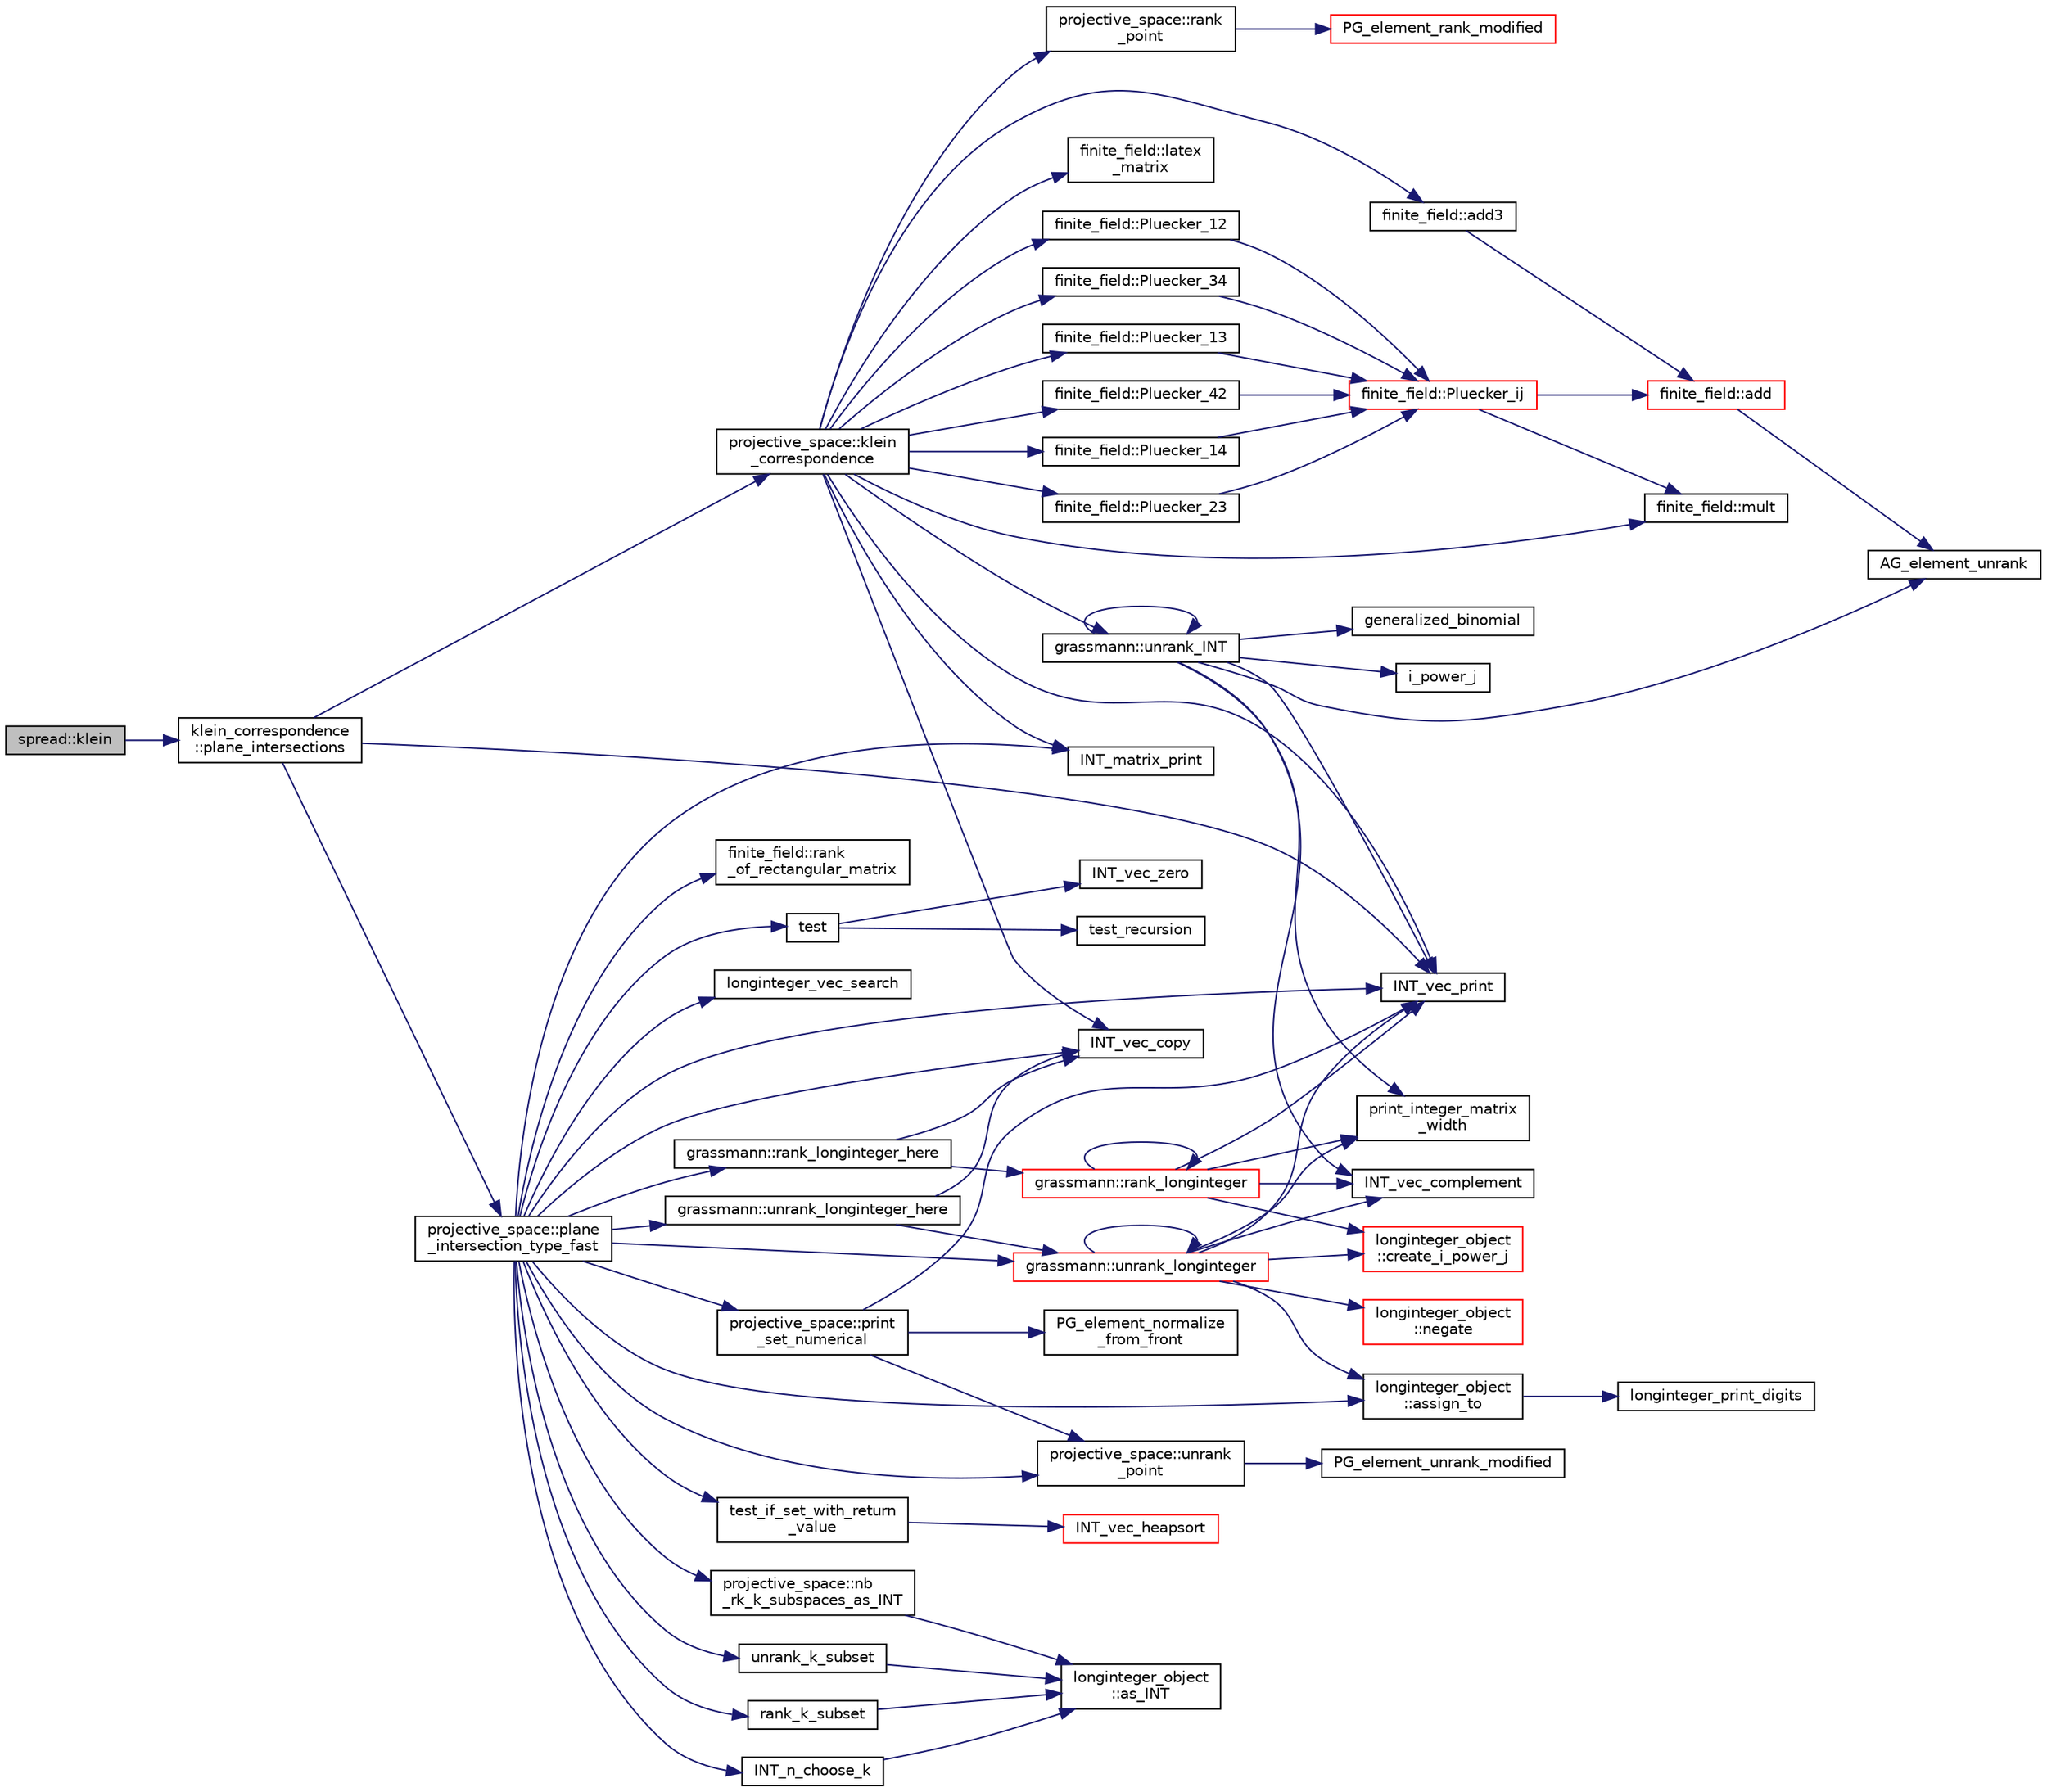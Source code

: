digraph "spread::klein"
{
  edge [fontname="Helvetica",fontsize="10",labelfontname="Helvetica",labelfontsize="10"];
  node [fontname="Helvetica",fontsize="10",shape=record];
  rankdir="LR";
  Node1324 [label="spread::klein",height=0.2,width=0.4,color="black", fillcolor="grey75", style="filled", fontcolor="black"];
  Node1324 -> Node1325 [color="midnightblue",fontsize="10",style="solid",fontname="Helvetica"];
  Node1325 [label="klein_correspondence\l::plane_intersections",height=0.2,width=0.4,color="black", fillcolor="white", style="filled",URL="$d7/d99/classklein__correspondence.html#a561aa0d3a66d19a10f9945561a5880b5"];
  Node1325 -> Node1326 [color="midnightblue",fontsize="10",style="solid",fontname="Helvetica"];
  Node1326 [label="projective_space::klein\l_correspondence",height=0.2,width=0.4,color="black", fillcolor="white", style="filled",URL="$d2/d17/classprojective__space.html#a2712ead7fd87ca75ac227a8ade786508"];
  Node1326 -> Node1327 [color="midnightblue",fontsize="10",style="solid",fontname="Helvetica"];
  Node1327 [label="grassmann::unrank_INT",height=0.2,width=0.4,color="black", fillcolor="white", style="filled",URL="$df/d02/classgrassmann.html#a32079405b95a6da2ba1420567d762d64"];
  Node1327 -> Node1328 [color="midnightblue",fontsize="10",style="solid",fontname="Helvetica"];
  Node1328 [label="generalized_binomial",height=0.2,width=0.4,color="black", fillcolor="white", style="filled",URL="$d2/d7c/combinatorics_8_c.html#a24762dc22e45175d18ec1ec1d2556ae8"];
  Node1327 -> Node1329 [color="midnightblue",fontsize="10",style="solid",fontname="Helvetica"];
  Node1329 [label="i_power_j",height=0.2,width=0.4,color="black", fillcolor="white", style="filled",URL="$de/dc5/algebra__and__number__theory_8h.html#a39b321523e8957d701618bb5cac542b5"];
  Node1327 -> Node1330 [color="midnightblue",fontsize="10",style="solid",fontname="Helvetica"];
  Node1330 [label="AG_element_unrank",height=0.2,width=0.4,color="black", fillcolor="white", style="filled",URL="$d4/d67/geometry_8h.html#a4a33b86c87b2879b97cfa1327abe2885"];
  Node1327 -> Node1331 [color="midnightblue",fontsize="10",style="solid",fontname="Helvetica"];
  Node1331 [label="INT_vec_print",height=0.2,width=0.4,color="black", fillcolor="white", style="filled",URL="$df/dbf/sajeeb_8_c.html#a79a5901af0b47dd0d694109543c027fe"];
  Node1327 -> Node1327 [color="midnightblue",fontsize="10",style="solid",fontname="Helvetica"];
  Node1327 -> Node1332 [color="midnightblue",fontsize="10",style="solid",fontname="Helvetica"];
  Node1332 [label="INT_vec_complement",height=0.2,width=0.4,color="black", fillcolor="white", style="filled",URL="$d5/db4/io__and__os_8h.html#a2a0a724647575fcd3090c763985eb81a"];
  Node1327 -> Node1333 [color="midnightblue",fontsize="10",style="solid",fontname="Helvetica"];
  Node1333 [label="print_integer_matrix\l_width",height=0.2,width=0.4,color="black", fillcolor="white", style="filled",URL="$d5/db4/io__and__os_8h.html#aa78f3e73fc2179251bd15adbcc31573f"];
  Node1326 -> Node1334 [color="midnightblue",fontsize="10",style="solid",fontname="Helvetica"];
  Node1334 [label="finite_field::latex\l_matrix",height=0.2,width=0.4,color="black", fillcolor="white", style="filled",URL="$df/d5a/classfinite__field.html#a880ac4f2543d10420ee5f85b1eaf88d7"];
  Node1326 -> Node1335 [color="midnightblue",fontsize="10",style="solid",fontname="Helvetica"];
  Node1335 [label="INT_vec_copy",height=0.2,width=0.4,color="black", fillcolor="white", style="filled",URL="$df/dbf/sajeeb_8_c.html#ac2d875e27e009af6ec04d17254d11075"];
  Node1326 -> Node1336 [color="midnightblue",fontsize="10",style="solid",fontname="Helvetica"];
  Node1336 [label="INT_matrix_print",height=0.2,width=0.4,color="black", fillcolor="white", style="filled",URL="$d5/db4/io__and__os_8h.html#afd4180a24bef3a2b584668a4eaf607ff"];
  Node1326 -> Node1337 [color="midnightblue",fontsize="10",style="solid",fontname="Helvetica"];
  Node1337 [label="finite_field::Pluecker_12",height=0.2,width=0.4,color="black", fillcolor="white", style="filled",URL="$df/d5a/classfinite__field.html#afd38a1b711e67996540c3a2ce60bef51"];
  Node1337 -> Node1338 [color="midnightblue",fontsize="10",style="solid",fontname="Helvetica"];
  Node1338 [label="finite_field::Pluecker_ij",height=0.2,width=0.4,color="red", fillcolor="white", style="filled",URL="$df/d5a/classfinite__field.html#aeb4e6aa82e386465c546cf9514247fac"];
  Node1338 -> Node1339 [color="midnightblue",fontsize="10",style="solid",fontname="Helvetica"];
  Node1339 [label="finite_field::add",height=0.2,width=0.4,color="red", fillcolor="white", style="filled",URL="$df/d5a/classfinite__field.html#a8f12328a27500f3c7be0c849ebbc9d14"];
  Node1339 -> Node1330 [color="midnightblue",fontsize="10",style="solid",fontname="Helvetica"];
  Node1338 -> Node1341 [color="midnightblue",fontsize="10",style="solid",fontname="Helvetica"];
  Node1341 [label="finite_field::mult",height=0.2,width=0.4,color="black", fillcolor="white", style="filled",URL="$df/d5a/classfinite__field.html#a24fb5917aa6d4d656fd855b7f44a13b0"];
  Node1326 -> Node1343 [color="midnightblue",fontsize="10",style="solid",fontname="Helvetica"];
  Node1343 [label="finite_field::Pluecker_34",height=0.2,width=0.4,color="black", fillcolor="white", style="filled",URL="$df/d5a/classfinite__field.html#ae1e05639dec98f431455e2f72072e798"];
  Node1343 -> Node1338 [color="midnightblue",fontsize="10",style="solid",fontname="Helvetica"];
  Node1326 -> Node1344 [color="midnightblue",fontsize="10",style="solid",fontname="Helvetica"];
  Node1344 [label="finite_field::Pluecker_13",height=0.2,width=0.4,color="black", fillcolor="white", style="filled",URL="$df/d5a/classfinite__field.html#ac315ae04812702f13596c5494f018cb2"];
  Node1344 -> Node1338 [color="midnightblue",fontsize="10",style="solid",fontname="Helvetica"];
  Node1326 -> Node1345 [color="midnightblue",fontsize="10",style="solid",fontname="Helvetica"];
  Node1345 [label="finite_field::Pluecker_42",height=0.2,width=0.4,color="black", fillcolor="white", style="filled",URL="$df/d5a/classfinite__field.html#a2b0513788b5ca050dac981030fb21c26"];
  Node1345 -> Node1338 [color="midnightblue",fontsize="10",style="solid",fontname="Helvetica"];
  Node1326 -> Node1346 [color="midnightblue",fontsize="10",style="solid",fontname="Helvetica"];
  Node1346 [label="finite_field::Pluecker_14",height=0.2,width=0.4,color="black", fillcolor="white", style="filled",URL="$df/d5a/classfinite__field.html#a1e1ada67ca15c73f8ad629617ce95aa2"];
  Node1346 -> Node1338 [color="midnightblue",fontsize="10",style="solid",fontname="Helvetica"];
  Node1326 -> Node1347 [color="midnightblue",fontsize="10",style="solid",fontname="Helvetica"];
  Node1347 [label="finite_field::Pluecker_23",height=0.2,width=0.4,color="black", fillcolor="white", style="filled",URL="$df/d5a/classfinite__field.html#a2e2db3bec375a4aff6fc4b04bd9df932"];
  Node1347 -> Node1338 [color="midnightblue",fontsize="10",style="solid",fontname="Helvetica"];
  Node1326 -> Node1331 [color="midnightblue",fontsize="10",style="solid",fontname="Helvetica"];
  Node1326 -> Node1341 [color="midnightblue",fontsize="10",style="solid",fontname="Helvetica"];
  Node1326 -> Node1348 [color="midnightblue",fontsize="10",style="solid",fontname="Helvetica"];
  Node1348 [label="finite_field::add3",height=0.2,width=0.4,color="black", fillcolor="white", style="filled",URL="$df/d5a/classfinite__field.html#aa3c53790ee7232f154fa43ebc46fb1f7"];
  Node1348 -> Node1339 [color="midnightblue",fontsize="10",style="solid",fontname="Helvetica"];
  Node1326 -> Node1349 [color="midnightblue",fontsize="10",style="solid",fontname="Helvetica"];
  Node1349 [label="projective_space::rank\l_point",height=0.2,width=0.4,color="black", fillcolor="white", style="filled",URL="$d2/d17/classprojective__space.html#ae99e357b4a0ada3d5dcd07e13e65326a"];
  Node1349 -> Node1350 [color="midnightblue",fontsize="10",style="solid",fontname="Helvetica"];
  Node1350 [label="PG_element_rank_modified",height=0.2,width=0.4,color="red", fillcolor="white", style="filled",URL="$d4/d67/geometry_8h.html#a9cd1a8bf5b88a038e33862f6c2c3dd36"];
  Node1325 -> Node1352 [color="midnightblue",fontsize="10",style="solid",fontname="Helvetica"];
  Node1352 [label="projective_space::plane\l_intersection_type_fast",height=0.2,width=0.4,color="black", fillcolor="white", style="filled",URL="$d2/d17/classprojective__space.html#ac67be7eb594ae22dc8f1e5235f341d2d"];
  Node1352 -> Node1353 [color="midnightblue",fontsize="10",style="solid",fontname="Helvetica"];
  Node1353 [label="projective_space::print\l_set_numerical",height=0.2,width=0.4,color="black", fillcolor="white", style="filled",URL="$d2/d17/classprojective__space.html#ac6ee25b30e3fbe635750d0f0924e0bba"];
  Node1353 -> Node1354 [color="midnightblue",fontsize="10",style="solid",fontname="Helvetica"];
  Node1354 [label="projective_space::unrank\l_point",height=0.2,width=0.4,color="black", fillcolor="white", style="filled",URL="$d2/d17/classprojective__space.html#a3cb7917af4c5f1590b660d4bf907e0fa"];
  Node1354 -> Node1355 [color="midnightblue",fontsize="10",style="solid",fontname="Helvetica"];
  Node1355 [label="PG_element_unrank_modified",height=0.2,width=0.4,color="black", fillcolor="white", style="filled",URL="$d4/d67/geometry_8h.html#a83ae9b605d496f6a90345303f6efae64"];
  Node1353 -> Node1331 [color="midnightblue",fontsize="10",style="solid",fontname="Helvetica"];
  Node1353 -> Node1356 [color="midnightblue",fontsize="10",style="solid",fontname="Helvetica"];
  Node1356 [label="PG_element_normalize\l_from_front",height=0.2,width=0.4,color="black", fillcolor="white", style="filled",URL="$d4/d67/geometry_8h.html#af675caf5f9975573455c8d93cb56bf95"];
  Node1352 -> Node1357 [color="midnightblue",fontsize="10",style="solid",fontname="Helvetica"];
  Node1357 [label="test_if_set_with_return\l_value",height=0.2,width=0.4,color="black", fillcolor="white", style="filled",URL="$d5/de2/foundations_2data__structures_2data__structures_8h.html#ac8840ecabde4103e50ef1a7a8245d913"];
  Node1357 -> Node1358 [color="midnightblue",fontsize="10",style="solid",fontname="Helvetica"];
  Node1358 [label="INT_vec_heapsort",height=0.2,width=0.4,color="red", fillcolor="white", style="filled",URL="$d4/dd7/sorting_8_c.html#a3590ad9987f801fbfc94634300182f39"];
  Node1352 -> Node1362 [color="midnightblue",fontsize="10",style="solid",fontname="Helvetica"];
  Node1362 [label="projective_space::nb\l_rk_k_subspaces_as_INT",height=0.2,width=0.4,color="black", fillcolor="white", style="filled",URL="$d2/d17/classprojective__space.html#a204d5a7b13f58e7a9e0f6a1f33c81c2d"];
  Node1362 -> Node1363 [color="midnightblue",fontsize="10",style="solid",fontname="Helvetica"];
  Node1363 [label="longinteger_object\l::as_INT",height=0.2,width=0.4,color="black", fillcolor="white", style="filled",URL="$dd/d7e/classlonginteger__object.html#afb992d4679a6741acc63c8bcba27971e"];
  Node1352 -> Node1364 [color="midnightblue",fontsize="10",style="solid",fontname="Helvetica"];
  Node1364 [label="INT_n_choose_k",height=0.2,width=0.4,color="black", fillcolor="white", style="filled",URL="$d2/d7c/combinatorics_8_c.html#aa74adc702e59feadb839f44c0aaec8f6"];
  Node1364 -> Node1363 [color="midnightblue",fontsize="10",style="solid",fontname="Helvetica"];
  Node1352 -> Node1354 [color="midnightblue",fontsize="10",style="solid",fontname="Helvetica"];
  Node1352 -> Node1336 [color="midnightblue",fontsize="10",style="solid",fontname="Helvetica"];
  Node1352 -> Node1365 [color="midnightblue",fontsize="10",style="solid",fontname="Helvetica"];
  Node1365 [label="unrank_k_subset",height=0.2,width=0.4,color="black", fillcolor="white", style="filled",URL="$d2/d7c/combinatorics_8_c.html#a709dbec12f4da5bb02b9352d45a2c77d"];
  Node1365 -> Node1363 [color="midnightblue",fontsize="10",style="solid",fontname="Helvetica"];
  Node1352 -> Node1331 [color="midnightblue",fontsize="10",style="solid",fontname="Helvetica"];
  Node1352 -> Node1335 [color="midnightblue",fontsize="10",style="solid",fontname="Helvetica"];
  Node1352 -> Node1366 [color="midnightblue",fontsize="10",style="solid",fontname="Helvetica"];
  Node1366 [label="finite_field::rank\l_of_rectangular_matrix",height=0.2,width=0.4,color="black", fillcolor="white", style="filled",URL="$df/d5a/classfinite__field.html#ac1ef22ecdf3984cfd4b652ee48eeb455"];
  Node1352 -> Node1367 [color="midnightblue",fontsize="10",style="solid",fontname="Helvetica"];
  Node1367 [label="grassmann::rank_longinteger_here",height=0.2,width=0.4,color="black", fillcolor="white", style="filled",URL="$df/d02/classgrassmann.html#a9f3af02709205bca69e61d529e921212"];
  Node1367 -> Node1335 [color="midnightblue",fontsize="10",style="solid",fontname="Helvetica"];
  Node1367 -> Node1368 [color="midnightblue",fontsize="10",style="solid",fontname="Helvetica"];
  Node1368 [label="grassmann::rank_longinteger",height=0.2,width=0.4,color="red", fillcolor="white", style="filled",URL="$df/d02/classgrassmann.html#a906995e619188ae6e2e4e97f1e878a08"];
  Node1368 -> Node1333 [color="midnightblue",fontsize="10",style="solid",fontname="Helvetica"];
  Node1368 -> Node1331 [color="midnightblue",fontsize="10",style="solid",fontname="Helvetica"];
  Node1368 -> Node1332 [color="midnightblue",fontsize="10",style="solid",fontname="Helvetica"];
  Node1368 -> Node1370 [color="midnightblue",fontsize="10",style="solid",fontname="Helvetica"];
  Node1370 [label="longinteger_object\l::create_i_power_j",height=0.2,width=0.4,color="red", fillcolor="white", style="filled",URL="$dd/d7e/classlonginteger__object.html#abd7f646a9077ab9a8c2754c221ae8e2a"];
  Node1368 -> Node1368 [color="midnightblue",fontsize="10",style="solid",fontname="Helvetica"];
  Node1352 -> Node1380 [color="midnightblue",fontsize="10",style="solid",fontname="Helvetica"];
  Node1380 [label="longinteger_vec_search",height=0.2,width=0.4,color="black", fillcolor="white", style="filled",URL="$d5/de2/foundations_2data__structures_2data__structures_8h.html#a8f968f381a53d806d21ea66a97ab91c8"];
  Node1352 -> Node1381 [color="midnightblue",fontsize="10",style="solid",fontname="Helvetica"];
  Node1381 [label="longinteger_object\l::assign_to",height=0.2,width=0.4,color="black", fillcolor="white", style="filled",URL="$dd/d7e/classlonginteger__object.html#a891b9d0947bfce181245ab5cffe9482a"];
  Node1381 -> Node1373 [color="midnightblue",fontsize="10",style="solid",fontname="Helvetica"];
  Node1373 [label="longinteger_print_digits",height=0.2,width=0.4,color="black", fillcolor="white", style="filled",URL="$de/dc5/algebra__and__number__theory_8h.html#ac2bac7b12f5b6440b8dad275cd7a157d"];
  Node1352 -> Node1382 [color="midnightblue",fontsize="10",style="solid",fontname="Helvetica"];
  Node1382 [label="grassmann::unrank_longinteger_here",height=0.2,width=0.4,color="black", fillcolor="white", style="filled",URL="$df/d02/classgrassmann.html#a0e7283e3925e266cb18b6a3557822ab9"];
  Node1382 -> Node1383 [color="midnightblue",fontsize="10",style="solid",fontname="Helvetica"];
  Node1383 [label="grassmann::unrank_longinteger",height=0.2,width=0.4,color="red", fillcolor="white", style="filled",URL="$df/d02/classgrassmann.html#aede73ec7ffd4596b9b9953f5583bdc76"];
  Node1383 -> Node1381 [color="midnightblue",fontsize="10",style="solid",fontname="Helvetica"];
  Node1383 -> Node1370 [color="midnightblue",fontsize="10",style="solid",fontname="Helvetica"];
  Node1383 -> Node1384 [color="midnightblue",fontsize="10",style="solid",fontname="Helvetica"];
  Node1384 [label="longinteger_object\l::negate",height=0.2,width=0.4,color="red", fillcolor="white", style="filled",URL="$dd/d7e/classlonginteger__object.html#aa2305cd4d3ee6e462c70c40acc61a6af"];
  Node1383 -> Node1331 [color="midnightblue",fontsize="10",style="solid",fontname="Helvetica"];
  Node1383 -> Node1383 [color="midnightblue",fontsize="10",style="solid",fontname="Helvetica"];
  Node1383 -> Node1332 [color="midnightblue",fontsize="10",style="solid",fontname="Helvetica"];
  Node1383 -> Node1333 [color="midnightblue",fontsize="10",style="solid",fontname="Helvetica"];
  Node1382 -> Node1335 [color="midnightblue",fontsize="10",style="solid",fontname="Helvetica"];
  Node1352 -> Node1389 [color="midnightblue",fontsize="10",style="solid",fontname="Helvetica"];
  Node1389 [label="test",height=0.2,width=0.4,color="black", fillcolor="white", style="filled",URL="$d6/d90/costas_8_c.html#a19b6864eaeff2e2424ca297158651278"];
  Node1389 -> Node1390 [color="midnightblue",fontsize="10",style="solid",fontname="Helvetica"];
  Node1390 [label="INT_vec_zero",height=0.2,width=0.4,color="black", fillcolor="white", style="filled",URL="$df/dbf/sajeeb_8_c.html#aa8c9c7977203577026080f546fe4980f"];
  Node1389 -> Node1391 [color="midnightblue",fontsize="10",style="solid",fontname="Helvetica"];
  Node1391 [label="test_recursion",height=0.2,width=0.4,color="black", fillcolor="white", style="filled",URL="$d6/d90/costas_8_c.html#a2874dd7912bd978eaf022da0b45e301b"];
  Node1352 -> Node1383 [color="midnightblue",fontsize="10",style="solid",fontname="Helvetica"];
  Node1352 -> Node1392 [color="midnightblue",fontsize="10",style="solid",fontname="Helvetica"];
  Node1392 [label="rank_k_subset",height=0.2,width=0.4,color="black", fillcolor="white", style="filled",URL="$d2/d7c/combinatorics_8_c.html#a8ec9127fb82ee9dfa337c897c7060a57"];
  Node1392 -> Node1363 [color="midnightblue",fontsize="10",style="solid",fontname="Helvetica"];
  Node1325 -> Node1331 [color="midnightblue",fontsize="10",style="solid",fontname="Helvetica"];
}
